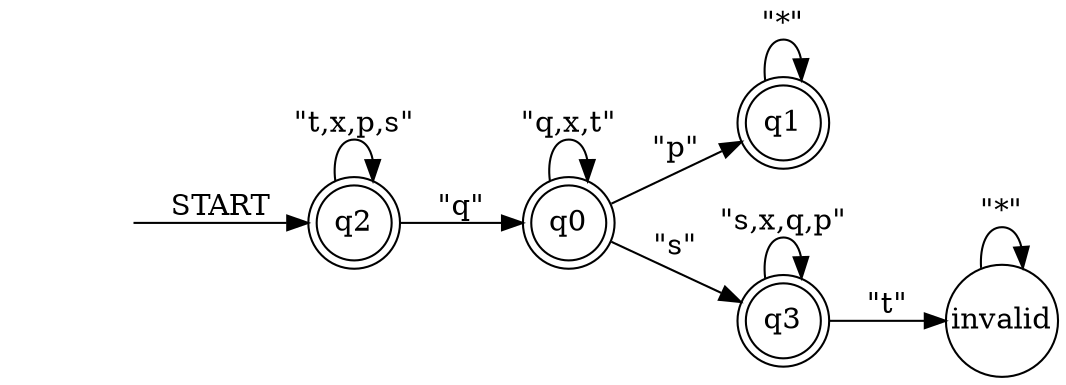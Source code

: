 # ----------------------------------- 
#Title:   !q W (q && ((!s U p) || G(!s || XG!t)))
#From:  patterns.projects.cs.ksu.edu/documentation/patterns/ltl.shtml 
# alphabet : [t, p, q, s, x]
# ----------------------------------- 
 
 
digraph G {
  rankdir=LR;
  q0 [shape=doublecircle, margin=0];
  q1 [shape=doublecircle, margin=0];
  q2 [shape=doublecircle, margin=0];
  q3 [shape=doublecircle, margin=0];
  start0 [shape=none, style=invis];
  start0 -> q2 [label="START"];
  q0 -> q0  [label="\"q,x,t\""];
  q2 -> q2  [label="\"t,x,p,s\""];
  q3 -> q3  [label="\"s,x,q,p\""];
  q1 -> q1  [label="\"*\""];
  q2 -> q0  [label="\"q\""];
  q0 -> q3  [label="\"s\""];
  q0 -> q1  [label="\"p\""];
  invalid -> invalid  [label="\"*\""];
  q3 -> invalid  [label="\"t\""];
  invalid [shape=circle, margin=0];
}
